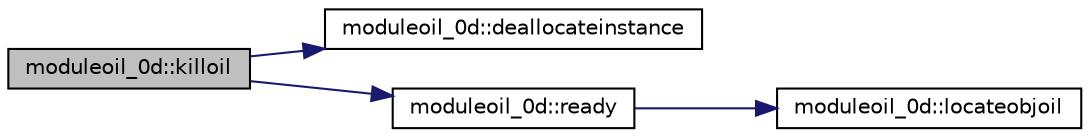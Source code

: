 digraph "moduleoil_0d::killoil"
{
 // LATEX_PDF_SIZE
  edge [fontname="Helvetica",fontsize="10",labelfontname="Helvetica",labelfontsize="10"];
  node [fontname="Helvetica",fontsize="10",shape=record];
  rankdir="LR";
  Node1 [label="moduleoil_0d::killoil",height=0.2,width=0.4,color="black", fillcolor="grey75", style="filled", fontcolor="black",tooltip=" "];
  Node1 -> Node2 [color="midnightblue",fontsize="10",style="solid"];
  Node2 [label="moduleoil_0d::deallocateinstance",height=0.2,width=0.4,color="black", fillcolor="white", style="filled",URL="$namespacemoduleoil__0d.html#af21b7b35e50b7197438d5bfc61cb5ac4",tooltip=" "];
  Node1 -> Node3 [color="midnightblue",fontsize="10",style="solid"];
  Node3 [label="moduleoil_0d::ready",height=0.2,width=0.4,color="black", fillcolor="white", style="filled",URL="$namespacemoduleoil__0d.html#a5cfb3f6c158c2f89ed12f50f11b66786",tooltip=" "];
  Node3 -> Node4 [color="midnightblue",fontsize="10",style="solid"];
  Node4 [label="moduleoil_0d::locateobjoil",height=0.2,width=0.4,color="black", fillcolor="white", style="filled",URL="$namespacemoduleoil__0d.html#a9c7229be13ce2cc83e0f461b6355f4fa",tooltip=" "];
}
